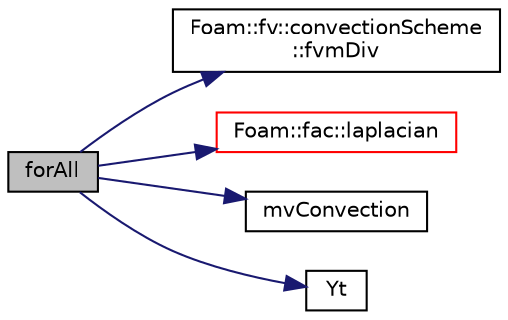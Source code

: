 digraph "forAll"
{
  bgcolor="transparent";
  edge [fontname="Helvetica",fontsize="10",labelfontname="Helvetica",labelfontsize="10"];
  node [fontname="Helvetica",fontsize="10",shape=record];
  rankdir="LR";
  Node1 [label="forAll",height=0.2,width=0.4,color="black", fillcolor="grey75", style="filled" fontcolor="black"];
  Node1 -> Node2 [color="midnightblue",fontsize="10",style="solid",fontname="Helvetica"];
  Node2 [label="Foam::fv::convectionScheme\l::fvmDiv",height=0.2,width=0.4,color="black",URL="$classFoam_1_1fv_1_1convectionScheme.html#af11420f1d5edf990c0f8bda0093b0479"];
  Node1 -> Node3 [color="midnightblue",fontsize="10",style="solid",fontname="Helvetica"];
  Node3 [label="Foam::fac::laplacian",height=0.2,width=0.4,color="red",URL="$namespaceFoam_1_1fac.html#a483397626a01971d18ffbb3b39e12c1d"];
  Node1 -> Node4 [color="midnightblue",fontsize="10",style="solid",fontname="Helvetica"];
  Node4 [label="mvConvection",height=0.2,width=0.4,color="black",URL="$YEEqn_8H.html#a485ac6d8bab3756876f7dcf0087d72de"];
  Node1 -> Node5 [color="midnightblue",fontsize="10",style="solid",fontname="Helvetica"];
  Node5 [label="Yt",height=0.2,width=0.4,color="black",URL="$YEEqn_8H.html#a7746da0f0a93e9f860fcbe501c80f0d3"];
}
